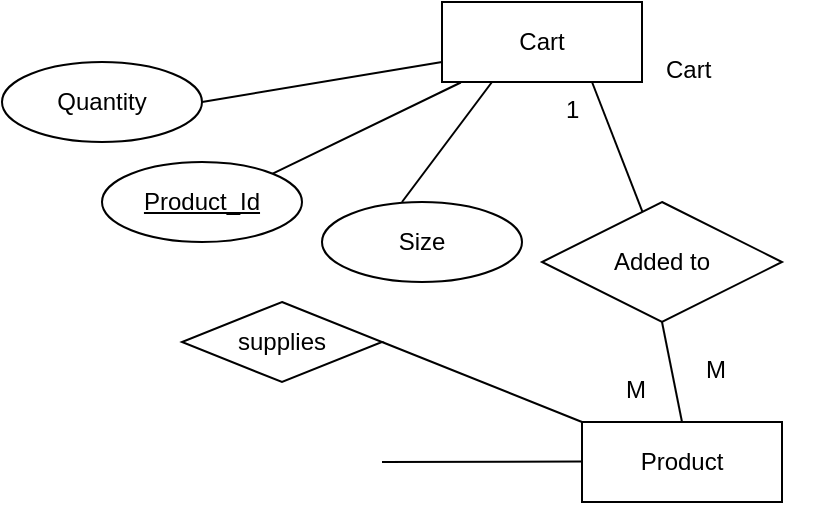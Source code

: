 <mxfile version="27.0.5">
  <diagram name="Page-1" id="hpA-FdxMp2U5agoBRCcL">
    <mxGraphModel dx="655" dy="369" grid="1" gridSize="10" guides="1" tooltips="1" connect="1" arrows="1" fold="1" page="1" pageScale="1" pageWidth="850" pageHeight="1100" math="0" shadow="0">
      <root>
        <mxCell id="0" />
        <mxCell id="1" parent="0" />
        <mxCell id="492UR5n4Qzq-3vBuhwkM-1" value="Cart" style="whiteSpace=wrap;html=1;align=center;" vertex="1" parent="1">
          <mxGeometry x="730" y="40" width="100" height="40" as="geometry" />
        </mxCell>
        <mxCell id="492UR5n4Qzq-3vBuhwkM-2" value="Quantity" style="ellipse;whiteSpace=wrap;html=1;align=center;" vertex="1" parent="1">
          <mxGeometry x="510" y="70" width="100" height="40" as="geometry" />
        </mxCell>
        <mxCell id="492UR5n4Qzq-3vBuhwkM-4" value="Size" style="ellipse;whiteSpace=wrap;html=1;align=center;" vertex="1" parent="1">
          <mxGeometry x="670" y="140" width="100" height="40" as="geometry" />
        </mxCell>
        <mxCell id="492UR5n4Qzq-3vBuhwkM-6" value="" style="endArrow=none;html=1;rounded=0;exitX=1;exitY=0.5;exitDx=0;exitDy=0;entryX=0;entryY=0.75;entryDx=0;entryDy=0;" edge="1" parent="1" source="492UR5n4Qzq-3vBuhwkM-2" target="492UR5n4Qzq-3vBuhwkM-1">
          <mxGeometry relative="1" as="geometry">
            <mxPoint x="580" y="100" as="sourcePoint" />
            <mxPoint x="740" y="100" as="targetPoint" />
          </mxGeometry>
        </mxCell>
        <mxCell id="492UR5n4Qzq-3vBuhwkM-7" value="" style="endArrow=none;html=1;rounded=0;entryX=0.25;entryY=1;entryDx=0;entryDy=0;" edge="1" parent="1" target="492UR5n4Qzq-3vBuhwkM-1">
          <mxGeometry relative="1" as="geometry">
            <mxPoint x="710" y="140" as="sourcePoint" />
            <mxPoint x="740" y="100" as="targetPoint" />
          </mxGeometry>
        </mxCell>
        <mxCell id="492UR5n4Qzq-3vBuhwkM-8" value="" style="endArrow=none;html=1;rounded=0;entryX=0.094;entryY=1.006;entryDx=0;entryDy=0;entryPerimeter=0;exitX=1;exitY=0;exitDx=0;exitDy=0;" edge="1" parent="1" source="492UR5n4Qzq-3vBuhwkM-14" target="492UR5n4Qzq-3vBuhwkM-1">
          <mxGeometry relative="1" as="geometry">
            <mxPoint x="651.235" y="124.383" as="sourcePoint" />
            <mxPoint x="740" y="100" as="targetPoint" />
          </mxGeometry>
        </mxCell>
        <mxCell id="492UR5n4Qzq-3vBuhwkM-9" value="Added to" style="shape=rhombus;perimeter=rhombusPerimeter;whiteSpace=wrap;html=1;align=center;" vertex="1" parent="1">
          <mxGeometry x="780" y="140" width="120" height="60" as="geometry" />
        </mxCell>
        <mxCell id="492UR5n4Qzq-3vBuhwkM-10" value="Cart" style="text;whiteSpace=wrap;html=1;" vertex="1" parent="1">
          <mxGeometry x="840" y="60" width="60" height="40" as="geometry" />
        </mxCell>
        <mxCell id="492UR5n4Qzq-3vBuhwkM-11" value="" style="endArrow=none;html=1;rounded=0;entryX=0.75;entryY=1;entryDx=0;entryDy=0;" edge="1" parent="1" source="492UR5n4Qzq-3vBuhwkM-9" target="492UR5n4Qzq-3vBuhwkM-1">
          <mxGeometry relative="1" as="geometry">
            <mxPoint x="830" y="130" as="sourcePoint" />
            <mxPoint x="820" y="99.43" as="targetPoint" />
          </mxGeometry>
        </mxCell>
        <mxCell id="492UR5n4Qzq-3vBuhwkM-14" value="Product_Id" style="ellipse;whiteSpace=wrap;html=1;align=center;fontStyle=4;" vertex="1" parent="1">
          <mxGeometry x="560" y="120" width="100" height="40" as="geometry" />
        </mxCell>
        <mxCell id="492UR5n4Qzq-3vBuhwkM-15" value="1" style="text;whiteSpace=wrap;html=1;" vertex="1" parent="1">
          <mxGeometry x="790" y="80" width="60" height="40" as="geometry" />
        </mxCell>
        <mxCell id="492UR5n4Qzq-3vBuhwkM-17" value="" style="endArrow=none;html=1;rounded=0;exitX=0.5;exitY=0;exitDx=0;exitDy=0;" edge="1" parent="1" source="492UR5n4Qzq-3vBuhwkM-20">
          <mxGeometry relative="1" as="geometry">
            <mxPoint x="850" y="240" as="sourcePoint" />
            <mxPoint x="840" y="200" as="targetPoint" />
          </mxGeometry>
        </mxCell>
        <mxCell id="492UR5n4Qzq-3vBuhwkM-18" value="M" style="text;whiteSpace=wrap;html=1;" vertex="1" parent="1">
          <mxGeometry x="820" y="220" width="60" height="40" as="geometry" />
        </mxCell>
        <mxCell id="492UR5n4Qzq-3vBuhwkM-19" value="M" style="text;whiteSpace=wrap;html=1;" vertex="1" parent="1">
          <mxGeometry x="860" y="210" width="60" height="40" as="geometry" />
        </mxCell>
        <mxCell id="492UR5n4Qzq-3vBuhwkM-20" value="Product" style="whiteSpace=wrap;html=1;align=center;" vertex="1" parent="1">
          <mxGeometry x="800" y="250" width="100" height="40" as="geometry" />
        </mxCell>
        <mxCell id="492UR5n4Qzq-3vBuhwkM-21" value="supplies" style="shape=rhombus;perimeter=rhombusPerimeter;whiteSpace=wrap;html=1;align=center;" vertex="1" parent="1">
          <mxGeometry x="600" y="190" width="100" height="40" as="geometry" />
        </mxCell>
        <mxCell id="492UR5n4Qzq-3vBuhwkM-23" value="" style="endArrow=none;html=1;rounded=0;exitX=1;exitY=0.5;exitDx=0;exitDy=0;entryX=0;entryY=0;entryDx=0;entryDy=0;" edge="1" parent="1" source="492UR5n4Qzq-3vBuhwkM-21" target="492UR5n4Qzq-3vBuhwkM-20">
          <mxGeometry relative="1" as="geometry">
            <mxPoint x="610" y="250" as="sourcePoint" />
            <mxPoint x="770" y="250" as="targetPoint" />
          </mxGeometry>
        </mxCell>
        <mxCell id="492UR5n4Qzq-3vBuhwkM-24" value="" style="endArrow=none;html=1;rounded=0;" edge="1" parent="1">
          <mxGeometry relative="1" as="geometry">
            <mxPoint x="700" y="270" as="sourcePoint" />
            <mxPoint x="800" y="269.71" as="targetPoint" />
          </mxGeometry>
        </mxCell>
      </root>
    </mxGraphModel>
  </diagram>
</mxfile>
